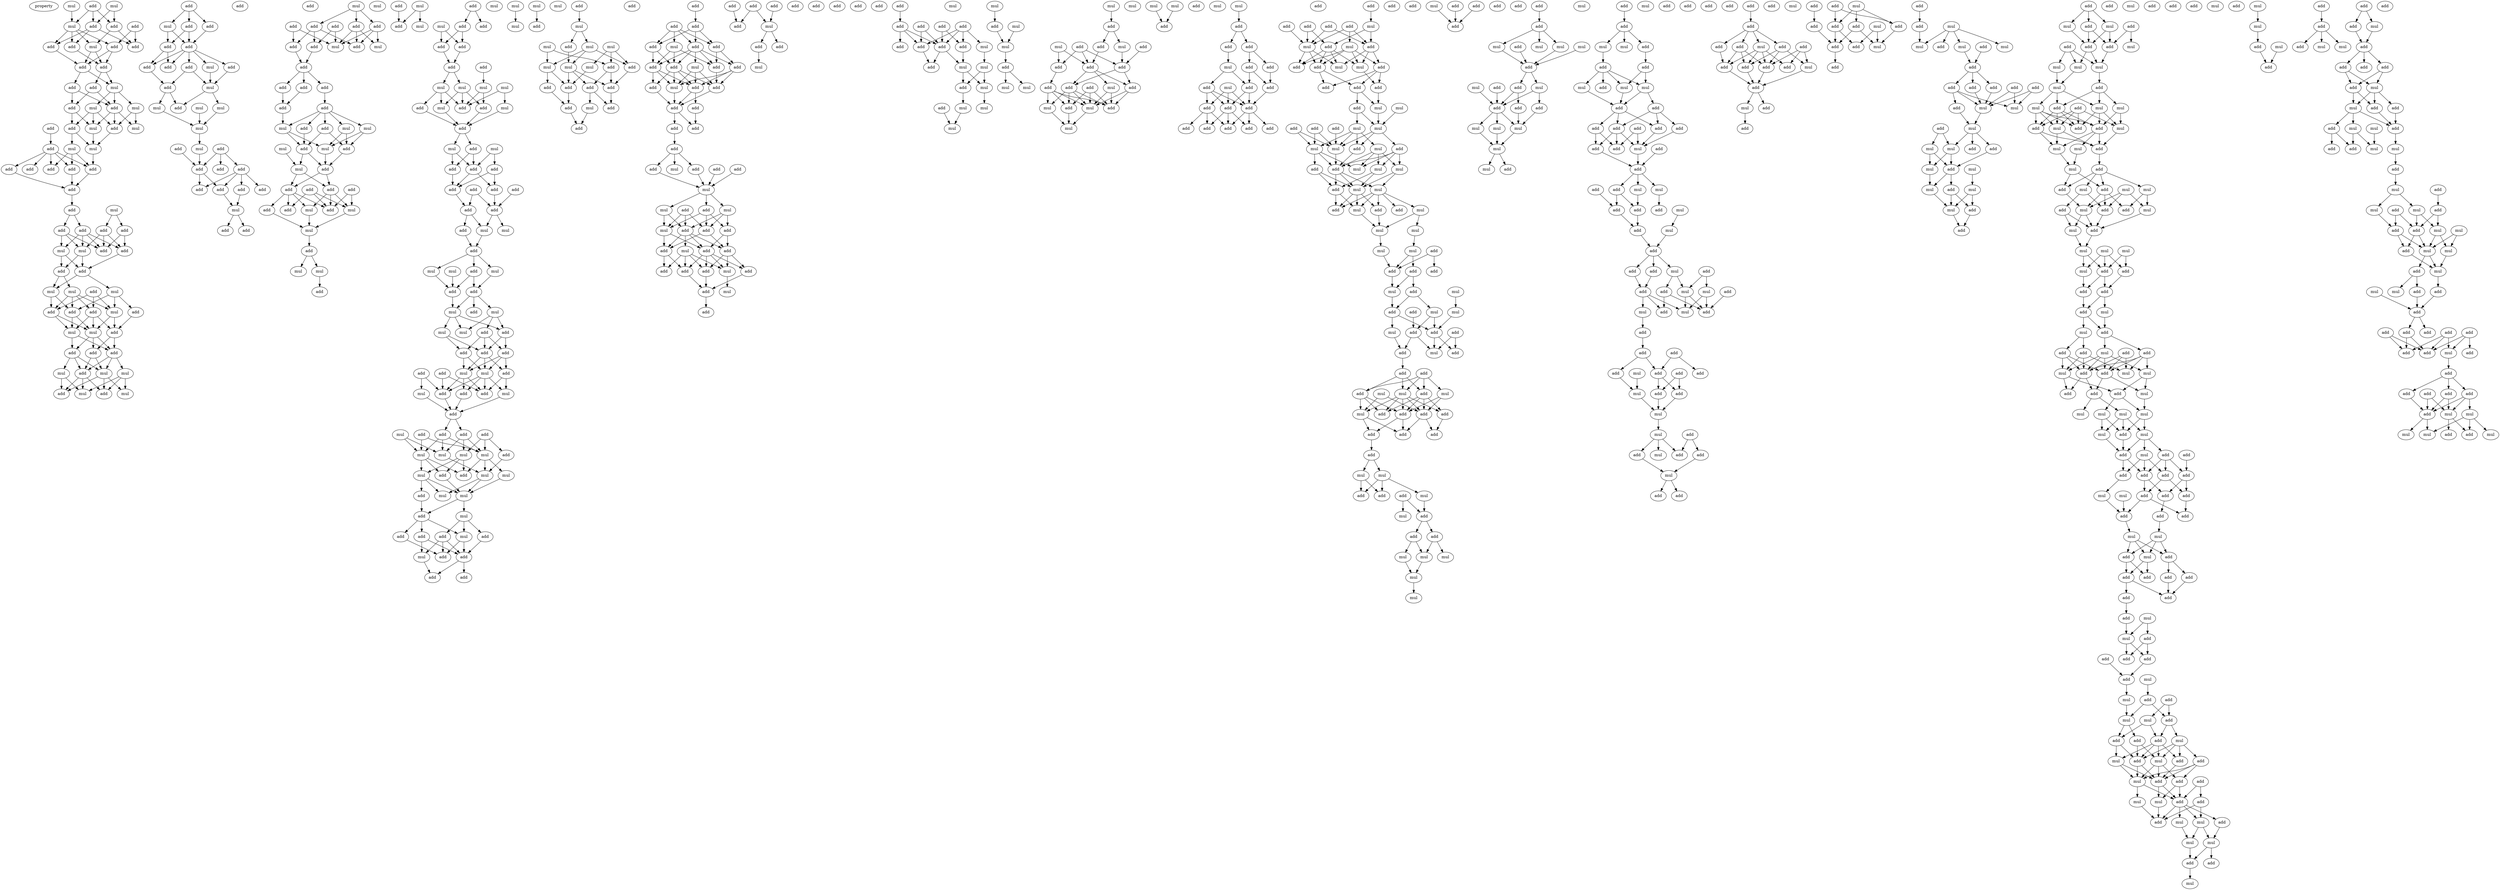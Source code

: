digraph {
    node [fontcolor=black]
    property [mul=2,lf=1.6]
    0 [ label = add ];
    1 [ label = mul ];
    2 [ label = mul ];
    3 [ label = add ];
    4 [ label = add ];
    5 [ label = add ];
    6 [ label = mul ];
    7 [ label = add ];
    8 [ label = add ];
    9 [ label = mul ];
    10 [ label = add ];
    11 [ label = add ];
    12 [ label = add ];
    13 [ label = add ];
    14 [ label = mul ];
    15 [ label = add ];
    16 [ label = add ];
    17 [ label = mul ];
    18 [ label = add ];
    19 [ label = add ];
    20 [ label = mul ];
    21 [ label = add ];
    22 [ label = add ];
    23 [ label = add ];
    24 [ label = mul ];
    25 [ label = mul ];
    26 [ label = mul ];
    27 [ label = add ];
    28 [ label = mul ];
    29 [ label = add ];
    30 [ label = add ];
    31 [ label = add ];
    32 [ label = add ];
    33 [ label = add ];
    34 [ label = add ];
    35 [ label = add ];
    36 [ label = mul ];
    37 [ label = add ];
    38 [ label = add ];
    39 [ label = add ];
    40 [ label = add ];
    41 [ label = mul ];
    42 [ label = add ];
    43 [ label = add ];
    44 [ label = mul ];
    45 [ label = add ];
    46 [ label = add ];
    47 [ label = mul ];
    48 [ label = mul ];
    49 [ label = mul ];
    50 [ label = add ];
    51 [ label = add ];
    52 [ label = add ];
    53 [ label = mul ];
    54 [ label = add ];
    55 [ label = add ];
    56 [ label = add ];
    57 [ label = mul ];
    58 [ label = mul ];
    59 [ label = add ];
    60 [ label = add ];
    61 [ label = add ];
    62 [ label = mul ];
    63 [ label = add ];
    64 [ label = mul ];
    65 [ label = mul ];
    66 [ label = add ];
    67 [ label = mul ];
    68 [ label = add ];
    69 [ label = mul ];
    70 [ label = add ];
    71 [ label = mul ];
    72 [ label = add ];
    73 [ label = add ];
    74 [ label = add ];
    75 [ label = add ];
    76 [ label = mul ];
    77 [ label = add ];
    78 [ label = add ];
    79 [ label = add ];
    80 [ label = add ];
    81 [ label = add ];
    82 [ label = mul ];
    83 [ label = mul ];
    84 [ label = add ];
    85 [ label = mul ];
    86 [ label = mul ];
    87 [ label = mul ];
    88 [ label = add ];
    89 [ label = mul ];
    90 [ label = add ];
    91 [ label = add ];
    92 [ label = add ];
    93 [ label = add ];
    94 [ label = add ];
    95 [ label = add ];
    96 [ label = add ];
    97 [ label = add ];
    98 [ label = add ];
    99 [ label = add ];
    100 [ label = mul ];
    101 [ label = add ];
    102 [ label = add ];
    103 [ label = mul ];
    104 [ label = add ];
    105 [ label = add ];
    106 [ label = add ];
    107 [ label = add ];
    108 [ label = add ];
    109 [ label = add ];
    110 [ label = add ];
    111 [ label = add ];
    112 [ label = mul ];
    113 [ label = mul ];
    114 [ label = add ];
    115 [ label = mul ];
    116 [ label = add ];
    117 [ label = add ];
    118 [ label = add ];
    119 [ label = add ];
    120 [ label = add ];
    121 [ label = mul ];
    122 [ label = add ];
    123 [ label = mul ];
    124 [ label = mul ];
    125 [ label = add ];
    126 [ label = mul ];
    127 [ label = mul ];
    128 [ label = add ];
    129 [ label = add ];
    130 [ label = mul ];
    131 [ label = add ];
    132 [ label = add ];
    133 [ label = add ];
    134 [ label = add ];
    135 [ label = add ];
    136 [ label = add ];
    137 [ label = mul ];
    138 [ label = add ];
    139 [ label = mul ];
    140 [ label = add ];
    141 [ label = mul ];
    142 [ label = add ];
    143 [ label = add ];
    144 [ label = mul ];
    145 [ label = add ];
    146 [ label = mul ];
    147 [ label = mul ];
    148 [ label = mul ];
    149 [ label = add ];
    150 [ label = add ];
    151 [ label = mul ];
    152 [ label = add ];
    153 [ label = mul ];
    154 [ label = add ];
    155 [ label = mul ];
    156 [ label = add ];
    157 [ label = add ];
    158 [ label = mul ];
    159 [ label = mul ];
    160 [ label = add ];
    161 [ label = add ];
    162 [ label = add ];
    163 [ label = mul ];
    164 [ label = mul ];
    165 [ label = mul ];
    166 [ label = mul ];
    167 [ label = add ];
    168 [ label = mul ];
    169 [ label = add ];
    170 [ label = mul ];
    171 [ label = add ];
    172 [ label = add ];
    173 [ label = mul ];
    174 [ label = add ];
    175 [ label = mul ];
    176 [ label = add ];
    177 [ label = add ];
    178 [ label = add ];
    179 [ label = add ];
    180 [ label = add ];
    181 [ label = add ];
    182 [ label = add ];
    183 [ label = add ];
    184 [ label = add ];
    185 [ label = mul ];
    186 [ label = mul ];
    187 [ label = add ];
    188 [ label = add ];
    189 [ label = mul ];
    190 [ label = mul ];
    191 [ label = add ];
    192 [ label = mul ];
    193 [ label = mul ];
    194 [ label = add ];
    195 [ label = add ];
    196 [ label = mul ];
    197 [ label = mul ];
    198 [ label = add ];
    199 [ label = mul ];
    200 [ label = mul ];
    201 [ label = add ];
    202 [ label = add ];
    203 [ label = add ];
    204 [ label = add ];
    205 [ label = add ];
    206 [ label = add ];
    207 [ label = mul ];
    208 [ label = add ];
    209 [ label = mul ];
    210 [ label = add ];
    211 [ label = add ];
    212 [ label = add ];
    213 [ label = add ];
    214 [ label = mul ];
    215 [ label = mul ];
    216 [ label = add ];
    217 [ label = mul ];
    218 [ label = add ];
    219 [ label = add ];
    220 [ label = add ];
    221 [ label = add ];
    222 [ label = mul ];
    223 [ label = mul ];
    224 [ label = add ];
    225 [ label = mul ];
    226 [ label = mul ];
    227 [ label = mul ];
    228 [ label = add ];
    229 [ label = mul ];
    230 [ label = add ];
    231 [ label = mul ];
    232 [ label = add ];
    233 [ label = mul ];
    234 [ label = mul ];
    235 [ label = mul ];
    236 [ label = add ];
    237 [ label = add ];
    238 [ label = mul ];
    239 [ label = add ];
    240 [ label = add ];
    241 [ label = add ];
    242 [ label = add ];
    243 [ label = add ];
    244 [ label = mul ];
    245 [ label = add ];
    246 [ label = add ];
    247 [ label = add ];
    248 [ label = mul ];
    249 [ label = mul ];
    250 [ label = mul ];
    251 [ label = add ];
    252 [ label = mul ];
    253 [ label = add ];
    254 [ label = mul ];
    255 [ label = mul ];
    256 [ label = mul ];
    257 [ label = add ];
    258 [ label = add ];
    259 [ label = add ];
    260 [ label = add ];
    261 [ label = add ];
    262 [ label = mul ];
    263 [ label = add ];
    264 [ label = add ];
    265 [ label = add ];
    266 [ label = add ];
    267 [ label = add ];
    268 [ label = add ];
    269 [ label = add ];
    270 [ label = add ];
    271 [ label = mul ];
    272 [ label = add ];
    273 [ label = add ];
    274 [ label = add ];
    275 [ label = add ];
    276 [ label = add ];
    277 [ label = mul ];
    278 [ label = add ];
    279 [ label = add ];
    280 [ label = add ];
    281 [ label = add ];
    282 [ label = mul ];
    283 [ label = add ];
    284 [ label = add ];
    285 [ label = add ];
    286 [ label = add ];
    287 [ label = add ];
    288 [ label = mul ];
    289 [ label = add ];
    290 [ label = add ];
    291 [ label = add ];
    292 [ label = add ];
    293 [ label = mul ];
    294 [ label = mul ];
    295 [ label = mul ];
    296 [ label = add ];
    297 [ label = add ];
    298 [ label = add ];
    299 [ label = add ];
    300 [ label = mul ];
    301 [ label = add ];
    302 [ label = add ];
    303 [ label = add ];
    304 [ label = add ];
    305 [ label = mul ];
    306 [ label = add ];
    307 [ label = add ];
    308 [ label = add ];
    309 [ label = mul ];
    310 [ label = add ];
    311 [ label = add ];
    312 [ label = mul ];
    313 [ label = add ];
    314 [ label = add ];
    315 [ label = add ];
    316 [ label = add ];
    317 [ label = add ];
    318 [ label = add ];
    319 [ label = mul ];
    320 [ label = add ];
    321 [ label = add ];
    322 [ label = add ];
    323 [ label = add ];
    324 [ label = add ];
    325 [ label = add ];
    326 [ label = mul ];
    327 [ label = add ];
    328 [ label = add ];
    329 [ label = add ];
    330 [ label = add ];
    331 [ label = add ];
    332 [ label = add ];
    333 [ label = add ];
    334 [ label = add ];
    335 [ label = add ];
    336 [ label = mul ];
    337 [ label = add ];
    338 [ label = mul ];
    339 [ label = mul ];
    340 [ label = add ];
    341 [ label = mul ];
    342 [ label = mul ];
    343 [ label = mul ];
    344 [ label = add ];
    345 [ label = mul ];
    346 [ label = mul ];
    347 [ label = mul ];
    348 [ label = add ];
    349 [ label = mul ];
    350 [ label = mul ];
    351 [ label = add ];
    352 [ label = mul ];
    353 [ label = mul ];
    354 [ label = mul ];
    355 [ label = add ];
    356 [ label = add ];
    357 [ label = add ];
    358 [ label = mul ];
    359 [ label = add ];
    360 [ label = mul ];
    361 [ label = add ];
    362 [ label = add ];
    363 [ label = add ];
    364 [ label = add ];
    365 [ label = add ];
    366 [ label = add ];
    367 [ label = mul ];
    368 [ label = add ];
    369 [ label = add ];
    370 [ label = add ];
    371 [ label = mul ];
    372 [ label = mul ];
    373 [ label = mul ];
    374 [ label = mul ];
    375 [ label = mul ];
    376 [ label = mul ];
    377 [ label = add ];
    378 [ label = add ];
    379 [ label = mul ];
    380 [ label = mul ];
    381 [ label = add ];
    382 [ label = add ];
    383 [ label = add ];
    384 [ label = add ];
    385 [ label = add ];
    386 [ label = mul ];
    387 [ label = add ];
    388 [ label = add ];
    389 [ label = mul ];
    390 [ label = add ];
    391 [ label = add ];
    392 [ label = add ];
    393 [ label = add ];
    394 [ label = add ];
    395 [ label = add ];
    396 [ label = add ];
    397 [ label = add ];
    398 [ label = add ];
    399 [ label = add ];
    400 [ label = add ];
    401 [ label = add ];
    402 [ label = add ];
    403 [ label = add ];
    404 [ label = add ];
    405 [ label = mul ];
    406 [ label = mul ];
    407 [ label = mul ];
    408 [ label = add ];
    409 [ label = add ];
    410 [ label = mul ];
    411 [ label = add ];
    412 [ label = add ];
    413 [ label = add ];
    414 [ label = mul ];
    415 [ label = add ];
    416 [ label = add ];
    417 [ label = add ];
    418 [ label = mul ];
    419 [ label = mul ];
    420 [ label = add ];
    421 [ label = add ];
    422 [ label = mul ];
    423 [ label = mul ];
    424 [ label = add ];
    425 [ label = add ];
    426 [ label = add ];
    427 [ label = mul ];
    428 [ label = mul ];
    429 [ label = add ];
    430 [ label = mul ];
    431 [ label = add ];
    432 [ label = mul ];
    433 [ label = mul ];
    434 [ label = add ];
    435 [ label = mul ];
    436 [ label = add ];
    437 [ label = mul ];
    438 [ label = mul ];
    439 [ label = add ];
    440 [ label = add ];
    441 [ label = mul ];
    442 [ label = add ];
    443 [ label = mul ];
    444 [ label = mul ];
    445 [ label = mul ];
    446 [ label = mul ];
    447 [ label = add ];
    448 [ label = mul ];
    449 [ label = add ];
    450 [ label = add ];
    451 [ label = add ];
    452 [ label = mul ];
    453 [ label = mul ];
    454 [ label = add ];
    455 [ label = add ];
    456 [ label = mul ];
    457 [ label = mul ];
    458 [ label = add ];
    459 [ label = mul ];
    460 [ label = add ];
    461 [ label = add ];
    462 [ label = add ];
    463 [ label = mul ];
    464 [ label = add ];
    465 [ label = add ];
    466 [ label = add ];
    467 [ label = add ];
    468 [ label = mul ];
    469 [ label = add ];
    470 [ label = add ];
    471 [ label = mul ];
    472 [ label = mul ];
    473 [ label = add ];
    474 [ label = add ];
    475 [ label = add ];
    476 [ label = mul ];
    477 [ label = add ];
    478 [ label = add ];
    479 [ label = add ];
    480 [ label = add ];
    481 [ label = add ];
    482 [ label = mul ];
    483 [ label = add ];
    484 [ label = mul ];
    485 [ label = add ];
    486 [ label = add ];
    487 [ label = mul ];
    488 [ label = add ];
    489 [ label = mul ];
    490 [ label = add ];
    491 [ label = add ];
    492 [ label = add ];
    493 [ label = add ];
    494 [ label = mul ];
    495 [ label = mul ];
    496 [ label = mul ];
    497 [ label = mul ];
    498 [ label = mul ];
    499 [ label = add ];
    500 [ label = mul ];
    501 [ label = add ];
    502 [ label = add ];
    503 [ label = add ];
    504 [ label = add ];
    505 [ label = add ];
    506 [ label = add ];
    507 [ label = mul ];
    508 [ label = add ];
    509 [ label = mul ];
    510 [ label = mul ];
    511 [ label = mul ];
    512 [ label = add ];
    513 [ label = add ];
    514 [ label = mul ];
    515 [ label = mul ];
    516 [ label = add ];
    517 [ label = add ];
    518 [ label = add ];
    519 [ label = add ];
    520 [ label = mul ];
    521 [ label = mul ];
    522 [ label = mul ];
    523 [ label = mul ];
    524 [ label = mul ];
    525 [ label = mul ];
    526 [ label = add ];
    527 [ label = add ];
    528 [ label = add ];
    529 [ label = add ];
    530 [ label = mul ];
    531 [ label = mul ];
    532 [ label = add ];
    533 [ label = mul ];
    534 [ label = add ];
    535 [ label = add ];
    536 [ label = add ];
    537 [ label = mul ];
    538 [ label = mul ];
    539 [ label = mul ];
    540 [ label = add ];
    541 [ label = add ];
    542 [ label = add ];
    543 [ label = add ];
    544 [ label = add ];
    545 [ label = add ];
    546 [ label = add ];
    547 [ label = add ];
    548 [ label = add ];
    549 [ label = mul ];
    550 [ label = add ];
    551 [ label = add ];
    552 [ label = add ];
    553 [ label = add ];
    554 [ label = mul ];
    555 [ label = mul ];
    556 [ label = mul ];
    557 [ label = add ];
    558 [ label = add ];
    559 [ label = add ];
    560 [ label = add ];
    561 [ label = mul ];
    562 [ label = add ];
    563 [ label = add ];
    564 [ label = mul ];
    565 [ label = add ];
    566 [ label = add ];
    567 [ label = mul ];
    568 [ label = add ];
    569 [ label = add ];
    570 [ label = mul ];
    571 [ label = add ];
    572 [ label = add ];
    573 [ label = add ];
    574 [ label = mul ];
    575 [ label = mul ];
    576 [ label = add ];
    577 [ label = add ];
    578 [ label = add ];
    579 [ label = add ];
    580 [ label = add ];
    581 [ label = add ];
    582 [ label = mul ];
    583 [ label = add ];
    584 [ label = add ];
    585 [ label = mul ];
    586 [ label = add ];
    587 [ label = mul ];
    588 [ label = add ];
    589 [ label = mul ];
    590 [ label = add ];
    591 [ label = add ];
    592 [ label = add ];
    593 [ label = mul ];
    594 [ label = add ];
    595 [ label = mul ];
    596 [ label = add ];
    597 [ label = add ];
    598 [ label = add ];
    599 [ label = add ];
    600 [ label = add ];
    601 [ label = add ];
    602 [ label = mul ];
    603 [ label = add ];
    604 [ label = add ];
    605 [ label = add ];
    606 [ label = add ];
    607 [ label = add ];
    608 [ label = add ];
    609 [ label = mul ];
    610 [ label = add ];
    611 [ label = add ];
    612 [ label = add ];
    613 [ label = add ];
    614 [ label = mul ];
    615 [ label = mul ];
    616 [ label = add ];
    617 [ label = add ];
    618 [ label = mul ];
    619 [ label = add ];
    620 [ label = add ];
    621 [ label = add ];
    622 [ label = add ];
    623 [ label = add ];
    624 [ label = add ];
    625 [ label = mul ];
    626 [ label = add ];
    627 [ label = mul ];
    628 [ label = add ];
    629 [ label = add ];
    630 [ label = add ];
    631 [ label = mul ];
    632 [ label = add ];
    633 [ label = mul ];
    634 [ label = add ];
    635 [ label = mul ];
    636 [ label = mul ];
    637 [ label = add ];
    638 [ label = add ];
    639 [ label = add ];
    640 [ label = add ];
    641 [ label = add ];
    642 [ label = add ];
    643 [ label = add ];
    644 [ label = add ];
    645 [ label = mul ];
    646 [ label = mul ];
    647 [ label = add ];
    648 [ label = mul ];
    649 [ label = mul ];
    650 [ label = mul ];
    651 [ label = add ];
    652 [ label = add ];
    653 [ label = mul ];
    654 [ label = add ];
    655 [ label = mul ];
    656 [ label = mul ];
    657 [ label = add ];
    658 [ label = mul ];
    659 [ label = add ];
    660 [ label = mul ];
    661 [ label = add ];
    662 [ label = add ];
    663 [ label = mul ];
    664 [ label = mul ];
    665 [ label = add ];
    666 [ label = add ];
    667 [ label = add ];
    668 [ label = mul ];
    669 [ label = add ];
    670 [ label = add ];
    671 [ label = mul ];
    672 [ label = mul ];
    673 [ label = mul ];
    674 [ label = mul ];
    675 [ label = add ];
    676 [ label = add ];
    677 [ label = mul ];
    678 [ label = mul ];
    679 [ label = mul ];
    680 [ label = add ];
    681 [ label = add ];
    682 [ label = mul ];
    683 [ label = add ];
    684 [ label = add ];
    685 [ label = mul ];
    686 [ label = mul ];
    687 [ label = mul ];
    688 [ label = add ];
    689 [ label = add ];
    690 [ label = mul ];
    691 [ label = mul ];
    692 [ label = add ];
    693 [ label = add ];
    694 [ label = mul ];
    695 [ label = mul ];
    696 [ label = mul ];
    697 [ label = mul ];
    698 [ label = add ];
    699 [ label = add ];
    700 [ label = add ];
    701 [ label = mul ];
    702 [ label = add ];
    703 [ label = mul ];
    704 [ label = mul ];
    705 [ label = mul ];
    706 [ label = add ];
    707 [ label = mul ];
    708 [ label = add ];
    709 [ label = add ];
    710 [ label = add ];
    711 [ label = add ];
    712 [ label = mul ];
    713 [ label = add ];
    714 [ label = mul ];
    715 [ label = add ];
    716 [ label = add ];
    717 [ label = mul ];
    718 [ label = add ];
    719 [ label = add ];
    720 [ label = add ];
    721 [ label = add ];
    722 [ label = mul ];
    723 [ label = mul ];
    724 [ label = add ];
    725 [ label = add ];
    726 [ label = mul ];
    727 [ label = mul ];
    728 [ label = add ];
    729 [ label = mul ];
    730 [ label = add ];
    731 [ label = add ];
    732 [ label = mul ];
    733 [ label = mul ];
    734 [ label = mul ];
    735 [ label = mul ];
    736 [ label = add ];
    737 [ label = mul ];
    738 [ label = mul ];
    739 [ label = mul ];
    740 [ label = add ];
    741 [ label = add ];
    742 [ label = add ];
    743 [ label = add ];
    744 [ label = add ];
    745 [ label = add ];
    746 [ label = add ];
    747 [ label = add ];
    748 [ label = add ];
    749 [ label = mul ];
    750 [ label = mul ];
    751 [ label = add ];
    752 [ label = add ];
    753 [ label = add ];
    754 [ label = add ];
    755 [ label = mul ];
    756 [ label = mul ];
    757 [ label = mul ];
    758 [ label = add ];
    759 [ label = add ];
    760 [ label = add ];
    761 [ label = add ];
    762 [ label = add ];
    763 [ label = add ];
    764 [ label = add ];
    765 [ label = add ];
    766 [ label = mul ];
    767 [ label = add ];
    768 [ label = mul ];
    769 [ label = add ];
    770 [ label = add ];
    771 [ label = add ];
    772 [ label = add ];
    773 [ label = add ];
    774 [ label = mul ];
    775 [ label = add ];
    776 [ label = mul ];
    777 [ label = add ];
    778 [ label = add ];
    779 [ label = mul ];
    780 [ label = mul ];
    781 [ label = add ];
    782 [ label = add ];
    783 [ label = mul ];
    784 [ label = add ];
    785 [ label = add ];
    786 [ label = mul ];
    787 [ label = add ];
    788 [ label = add ];
    789 [ label = mul ];
    790 [ label = add ];
    791 [ label = add ];
    792 [ label = add ];
    793 [ label = mul ];
    794 [ label = mul ];
    795 [ label = add ];
    796 [ label = add ];
    797 [ label = mul ];
    798 [ label = add ];
    799 [ label = mul ];
    800 [ label = add ];
    801 [ label = mul ];
    802 [ label = mul ];
    803 [ label = mul ];
    804 [ label = add ];
    805 [ label = add ];
    806 [ label = mul ];
    807 [ label = add ];
    808 [ label = add ];
    809 [ label = mul ];
    810 [ label = add ];
    811 [ label = mul ];
    812 [ label = mul ];
    813 [ label = add ];
    814 [ label = mul ];
    815 [ label = add ];
    816 [ label = add ];
    817 [ label = add ];
    818 [ label = add ];
    819 [ label = add ];
    820 [ label = add ];
    821 [ label = mul ];
    822 [ label = mul ];
    823 [ label = mul ];
    824 [ label = add ];
    825 [ label = add ];
    826 [ label = add ];
    827 [ label = add ];
    828 [ label = add ];
    829 [ label = mul ];
    830 [ label = add ];
    831 [ label = mul ];
    832 [ label = add ];
    833 [ label = add ];
    834 [ label = mul ];
    835 [ label = add ];
    836 [ label = mul ];
    837 [ label = mul ];
    838 [ label = add ];
    839 [ label = mul ];
    840 [ label = add ];
    841 [ label = add ];
    842 [ label = add ];
    843 [ label = mul ];
    844 [ label = add ];
    845 [ label = mul ];
    846 [ label = add ];
    847 [ label = mul ];
    848 [ label = mul ];
    849 [ label = add ];
    850 [ label = mul ];
    851 [ label = add ];
    852 [ label = mul ];
    853 [ label = add ];
    854 [ label = mul ];
    855 [ label = mul ];
    856 [ label = add ];
    857 [ label = add ];
    858 [ label = mul ];
    859 [ label = add ];
    860 [ label = mul ];
    861 [ label = add ];
    862 [ label = add ];
    863 [ label = add ];
    864 [ label = add ];
    865 [ label = add ];
    866 [ label = add ];
    867 [ label = add ];
    868 [ label = add ];
    869 [ label = mul ];
    870 [ label = add ];
    871 [ label = add ];
    872 [ label = add ];
    873 [ label = add ];
    874 [ label = add ];
    875 [ label = add ];
    876 [ label = add ];
    877 [ label = mul ];
    878 [ label = add ];
    879 [ label = mul ];
    880 [ label = add ];
    881 [ label = mul ];
    882 [ label = add ];
    883 [ label = mul ];
    884 [ label = mul ];
    0 -> 3 [ name = 0 ];
    0 -> 4 [ name = 1 ];
    0 -> 6 [ name = 2 ];
    1 -> 3 [ name = 3 ];
    1 -> 4 [ name = 4 ];
    2 -> 6 [ name = 5 ];
    3 -> 7 [ name = 6 ];
    3 -> 8 [ name = 7 ];
    3 -> 10 [ name = 8 ];
    4 -> 9 [ name = 9 ];
    4 -> 10 [ name = 10 ];
    5 -> 10 [ name = 11 ];
    5 -> 11 [ name = 12 ];
    6 -> 7 [ name = 13 ];
    6 -> 8 [ name = 14 ];
    6 -> 9 [ name = 15 ];
    6 -> 11 [ name = 16 ];
    7 -> 13 [ name = 17 ];
    8 -> 12 [ name = 18 ];
    9 -> 12 [ name = 19 ];
    9 -> 13 [ name = 20 ];
    11 -> 12 [ name = 21 ];
    11 -> 13 [ name = 22 ];
    12 -> 14 [ name = 23 ];
    12 -> 16 [ name = 24 ];
    13 -> 14 [ name = 25 ];
    13 -> 15 [ name = 26 ];
    14 -> 17 [ name = 27 ];
    14 -> 19 [ name = 28 ];
    14 -> 20 [ name = 29 ];
    15 -> 18 [ name = 30 ];
    15 -> 19 [ name = 31 ];
    16 -> 18 [ name = 32 ];
    16 -> 19 [ name = 33 ];
    17 -> 21 [ name = 34 ];
    17 -> 22 [ name = 35 ];
    17 -> 24 [ name = 36 ];
    18 -> 21 [ name = 37 ];
    18 -> 24 [ name = 38 ];
    19 -> 22 [ name = 39 ];
    19 -> 24 [ name = 40 ];
    19 -> 25 [ name = 41 ];
    20 -> 22 [ name = 42 ];
    20 -> 25 [ name = 43 ];
    21 -> 26 [ name = 44 ];
    21 -> 28 [ name = 45 ];
    22 -> 26 [ name = 46 ];
    23 -> 27 [ name = 47 ];
    24 -> 26 [ name = 48 ];
    26 -> 33 [ name = 49 ];
    27 -> 29 [ name = 50 ];
    27 -> 30 [ name = 51 ];
    27 -> 31 [ name = 52 ];
    27 -> 32 [ name = 53 ];
    27 -> 33 [ name = 54 ];
    28 -> 29 [ name = 55 ];
    28 -> 32 [ name = 56 ];
    28 -> 33 [ name = 57 ];
    30 -> 34 [ name = 58 ];
    32 -> 34 [ name = 59 ];
    33 -> 34 [ name = 60 ];
    34 -> 35 [ name = 61 ];
    35 -> 37 [ name = 62 ];
    35 -> 38 [ name = 63 ];
    36 -> 39 [ name = 64 ];
    36 -> 40 [ name = 65 ];
    37 -> 41 [ name = 66 ];
    37 -> 42 [ name = 67 ];
    37 -> 43 [ name = 68 ];
    37 -> 44 [ name = 69 ];
    38 -> 41 [ name = 70 ];
    38 -> 42 [ name = 71 ];
    38 -> 44 [ name = 72 ];
    39 -> 42 [ name = 73 ];
    39 -> 43 [ name = 74 ];
    39 -> 44 [ name = 75 ];
    40 -> 42 [ name = 76 ];
    40 -> 43 [ name = 77 ];
    41 -> 45 [ name = 78 ];
    41 -> 46 [ name = 79 ];
    43 -> 46 [ name = 80 ];
    44 -> 45 [ name = 81 ];
    44 -> 46 [ name = 82 ];
    45 -> 47 [ name = 83 ];
    45 -> 48 [ name = 84 ];
    46 -> 48 [ name = 85 ];
    46 -> 49 [ name = 86 ];
    47 -> 52 [ name = 87 ];
    47 -> 53 [ name = 88 ];
    47 -> 54 [ name = 89 ];
    47 -> 55 [ name = 90 ];
    48 -> 52 [ name = 91 ];
    48 -> 55 [ name = 92 ];
    49 -> 51 [ name = 93 ];
    49 -> 52 [ name = 94 ];
    49 -> 53 [ name = 95 ];
    50 -> 53 [ name = 96 ];
    50 -> 54 [ name = 97 ];
    50 -> 55 [ name = 98 ];
    51 -> 56 [ name = 99 ];
    52 -> 57 [ name = 100 ];
    52 -> 58 [ name = 101 ];
    53 -> 56 [ name = 102 ];
    53 -> 57 [ name = 103 ];
    54 -> 56 [ name = 104 ];
    54 -> 57 [ name = 105 ];
    54 -> 58 [ name = 106 ];
    55 -> 57 [ name = 107 ];
    55 -> 58 [ name = 108 ];
    56 -> 60 [ name = 109 ];
    56 -> 61 [ name = 110 ];
    57 -> 59 [ name = 111 ];
    57 -> 60 [ name = 112 ];
    57 -> 61 [ name = 113 ];
    58 -> 59 [ name = 114 ];
    58 -> 61 [ name = 115 ];
    59 -> 63 [ name = 116 ];
    59 -> 64 [ name = 117 ];
    59 -> 65 [ name = 118 ];
    60 -> 63 [ name = 119 ];
    60 -> 65 [ name = 120 ];
    61 -> 62 [ name = 121 ];
    61 -> 63 [ name = 122 ];
    61 -> 65 [ name = 123 ];
    62 -> 66 [ name = 124 ];
    62 -> 67 [ name = 125 ];
    62 -> 69 [ name = 126 ];
    63 -> 66 [ name = 127 ];
    63 -> 67 [ name = 128 ];
    63 -> 68 [ name = 129 ];
    64 -> 67 [ name = 130 ];
    64 -> 68 [ name = 131 ];
    65 -> 66 [ name = 132 ];
    65 -> 68 [ name = 133 ];
    65 -> 69 [ name = 134 ];
    70 -> 71 [ name = 135 ];
    70 -> 72 [ name = 136 ];
    70 -> 73 [ name = 137 ];
    71 -> 74 [ name = 138 ];
    71 -> 75 [ name = 139 ];
    72 -> 74 [ name = 140 ];
    72 -> 75 [ name = 141 ];
    73 -> 75 [ name = 142 ];
    74 -> 78 [ name = 143 ];
    74 -> 79 [ name = 144 ];
    75 -> 76 [ name = 145 ];
    75 -> 77 [ name = 146 ];
    75 -> 78 [ name = 147 ];
    75 -> 79 [ name = 148 ];
    75 -> 80 [ name = 149 ];
    76 -> 82 [ name = 150 ];
    77 -> 82 [ name = 151 ];
    79 -> 81 [ name = 152 ];
    80 -> 81 [ name = 153 ];
    80 -> 82 [ name = 154 ];
    81 -> 84 [ name = 155 ];
    81 -> 86 [ name = 156 ];
    82 -> 84 [ name = 157 ];
    82 -> 85 [ name = 158 ];
    83 -> 87 [ name = 159 ];
    85 -> 87 [ name = 160 ];
    86 -> 87 [ name = 161 ];
    87 -> 89 [ name = 162 ];
    89 -> 94 [ name = 163 ];
    90 -> 94 [ name = 164 ];
    91 -> 92 [ name = 165 ];
    91 -> 93 [ name = 166 ];
    91 -> 94 [ name = 167 ];
    93 -> 95 [ name = 168 ];
    93 -> 96 [ name = 169 ];
    93 -> 97 [ name = 170 ];
    93 -> 99 [ name = 171 ];
    94 -> 95 [ name = 172 ];
    94 -> 96 [ name = 173 ];
    96 -> 100 [ name = 174 ];
    99 -> 100 [ name = 175 ];
    100 -> 101 [ name = 176 ];
    100 -> 102 [ name = 177 ];
    103 -> 104 [ name = 178 ];
    103 -> 105 [ name = 179 ];
    103 -> 106 [ name = 180 ];
    104 -> 109 [ name = 181 ];
    104 -> 112 [ name = 182 ];
    104 -> 113 [ name = 183 ];
    105 -> 109 [ name = 184 ];
    105 -> 112 [ name = 185 ];
    105 -> 113 [ name = 186 ];
    106 -> 109 [ name = 187 ];
    106 -> 110 [ name = 188 ];
    106 -> 111 [ name = 189 ];
    107 -> 111 [ name = 190 ];
    107 -> 113 [ name = 191 ];
    108 -> 110 [ name = 192 ];
    108 -> 113 [ name = 193 ];
    110 -> 114 [ name = 194 ];
    111 -> 114 [ name = 195 ];
    114 -> 116 [ name = 196 ];
    114 -> 117 [ name = 197 ];
    114 -> 118 [ name = 198 ];
    116 -> 120 [ name = 199 ];
    117 -> 119 [ name = 200 ];
    118 -> 119 [ name = 201 ];
    119 -> 121 [ name = 202 ];
    120 -> 121 [ name = 203 ];
    120 -> 122 [ name = 204 ];
    120 -> 123 [ name = 205 ];
    120 -> 124 [ name = 206 ];
    120 -> 125 [ name = 207 ];
    121 -> 126 [ name = 208 ];
    121 -> 128 [ name = 209 ];
    122 -> 128 [ name = 210 ];
    123 -> 126 [ name = 211 ];
    123 -> 129 [ name = 212 ];
    124 -> 126 [ name = 213 ];
    124 -> 129 [ name = 214 ];
    125 -> 128 [ name = 215 ];
    125 -> 129 [ name = 216 ];
    126 -> 131 [ name = 217 ];
    127 -> 130 [ name = 218 ];
    128 -> 130 [ name = 219 ];
    128 -> 131 [ name = 220 ];
    129 -> 131 [ name = 221 ];
    130 -> 132 [ name = 222 ];
    130 -> 134 [ name = 223 ];
    131 -> 132 [ name = 224 ];
    131 -> 134 [ name = 225 ];
    132 -> 136 [ name = 226 ];
    132 -> 138 [ name = 227 ];
    132 -> 139 [ name = 228 ];
    132 -> 140 [ name = 229 ];
    133 -> 137 [ name = 230 ];
    133 -> 138 [ name = 231 ];
    134 -> 137 [ name = 232 ];
    134 -> 138 [ name = 233 ];
    134 -> 139 [ name = 234 ];
    135 -> 136 [ name = 235 ];
    135 -> 137 [ name = 236 ];
    135 -> 138 [ name = 237 ];
    137 -> 141 [ name = 238 ];
    139 -> 141 [ name = 239 ];
    140 -> 141 [ name = 240 ];
    141 -> 142 [ name = 241 ];
    142 -> 147 [ name = 242 ];
    142 -> 148 [ name = 243 ];
    143 -> 145 [ name = 244 ];
    144 -> 145 [ name = 245 ];
    144 -> 146 [ name = 246 ];
    148 -> 149 [ name = 247 ];
    150 -> 152 [ name = 248 ];
    150 -> 154 [ name = 249 ];
    151 -> 156 [ name = 250 ];
    151 -> 157 [ name = 251 ];
    154 -> 156 [ name = 252 ];
    154 -> 157 [ name = 253 ];
    155 -> 158 [ name = 254 ];
    156 -> 161 [ name = 255 ];
    157 -> 161 [ name = 256 ];
    159 -> 162 [ name = 257 ];
    160 -> 166 [ name = 258 ];
    161 -> 163 [ name = 259 ];
    161 -> 164 [ name = 260 ];
    163 -> 167 [ name = 261 ];
    163 -> 169 [ name = 262 ];
    163 -> 170 [ name = 263 ];
    164 -> 169 [ name = 264 ];
    164 -> 170 [ name = 265 ];
    164 -> 171 [ name = 266 ];
    165 -> 168 [ name = 267 ];
    165 -> 169 [ name = 268 ];
    166 -> 167 [ name = 269 ];
    166 -> 169 [ name = 270 ];
    167 -> 172 [ name = 271 ];
    168 -> 172 [ name = 272 ];
    170 -> 172 [ name = 273 ];
    171 -> 172 [ name = 274 ];
    172 -> 173 [ name = 275 ];
    172 -> 174 [ name = 276 ];
    173 -> 177 [ name = 277 ];
    173 -> 178 [ name = 278 ];
    174 -> 177 [ name = 279 ];
    174 -> 178 [ name = 280 ];
    175 -> 176 [ name = 281 ];
    175 -> 177 [ name = 282 ];
    176 -> 180 [ name = 283 ];
    176 -> 181 [ name = 284 ];
    177 -> 180 [ name = 285 ];
    177 -> 181 [ name = 286 ];
    178 -> 180 [ name = 287 ];
    179 -> 183 [ name = 288 ];
    179 -> 184 [ name = 289 ];
    180 -> 183 [ name = 290 ];
    181 -> 184 [ name = 291 ];
    182 -> 184 [ name = 292 ];
    183 -> 185 [ name = 293 ];
    183 -> 187 [ name = 294 ];
    184 -> 185 [ name = 295 ];
    184 -> 186 [ name = 296 ];
    185 -> 188 [ name = 297 ];
    187 -> 188 [ name = 298 ];
    188 -> 189 [ name = 299 ];
    188 -> 190 [ name = 300 ];
    188 -> 191 [ name = 301 ];
    189 -> 194 [ name = 302 ];
    190 -> 195 [ name = 303 ];
    191 -> 194 [ name = 304 ];
    191 -> 195 [ name = 305 ];
    193 -> 194 [ name = 306 ];
    194 -> 196 [ name = 307 ];
    195 -> 196 [ name = 308 ];
    195 -> 197 [ name = 309 ];
    195 -> 198 [ name = 310 ];
    196 -> 199 [ name = 311 ];
    196 -> 200 [ name = 312 ];
    196 -> 201 [ name = 313 ];
    197 -> 200 [ name = 314 ];
    197 -> 201 [ name = 315 ];
    197 -> 202 [ name = 316 ];
    199 -> 203 [ name = 317 ];
    199 -> 205 [ name = 318 ];
    201 -> 203 [ name = 319 ];
    201 -> 204 [ name = 320 ];
    202 -> 203 [ name = 321 ];
    202 -> 204 [ name = 322 ];
    202 -> 205 [ name = 323 ];
    203 -> 206 [ name = 324 ];
    203 -> 207 [ name = 325 ];
    203 -> 209 [ name = 326 ];
    204 -> 206 [ name = 327 ];
    204 -> 207 [ name = 328 ];
    204 -> 209 [ name = 329 ];
    205 -> 207 [ name = 330 ];
    205 -> 209 [ name = 331 ];
    206 -> 211 [ name = 332 ];
    206 -> 215 [ name = 333 ];
    207 -> 211 [ name = 334 ];
    207 -> 212 [ name = 335 ];
    207 -> 213 [ name = 336 ];
    207 -> 215 [ name = 337 ];
    208 -> 211 [ name = 338 ];
    208 -> 213 [ name = 339 ];
    209 -> 211 [ name = 340 ];
    209 -> 212 [ name = 341 ];
    209 -> 213 [ name = 342 ];
    210 -> 213 [ name = 343 ];
    210 -> 214 [ name = 344 ];
    212 -> 216 [ name = 345 ];
    213 -> 216 [ name = 346 ];
    214 -> 216 [ name = 347 ];
    215 -> 216 [ name = 348 ];
    216 -> 218 [ name = 349 ];
    216 -> 220 [ name = 350 ];
    217 -> 223 [ name = 351 ];
    217 -> 225 [ name = 352 ];
    218 -> 222 [ name = 353 ];
    218 -> 225 [ name = 354 ];
    218 -> 226 [ name = 355 ];
    219 -> 222 [ name = 356 ];
    219 -> 224 [ name = 357 ];
    219 -> 226 [ name = 358 ];
    220 -> 223 [ name = 359 ];
    220 -> 225 [ name = 360 ];
    220 -> 226 [ name = 361 ];
    221 -> 223 [ name = 362 ];
    221 -> 226 [ name = 363 ];
    222 -> 228 [ name = 364 ];
    222 -> 229 [ name = 365 ];
    222 -> 230 [ name = 366 ];
    223 -> 228 [ name = 367 ];
    223 -> 229 [ name = 368 ];
    223 -> 230 [ name = 369 ];
    224 -> 231 [ name = 370 ];
    225 -> 231 [ name = 371 ];
    226 -> 227 [ name = 372 ];
    226 -> 228 [ name = 373 ];
    226 -> 231 [ name = 374 ];
    227 -> 234 [ name = 375 ];
    229 -> 232 [ name = 376 ];
    229 -> 233 [ name = 377 ];
    229 -> 234 [ name = 378 ];
    230 -> 234 [ name = 379 ];
    231 -> 233 [ name = 380 ];
    231 -> 234 [ name = 381 ];
    232 -> 236 [ name = 382 ];
    234 -> 235 [ name = 383 ];
    234 -> 236 [ name = 384 ];
    235 -> 238 [ name = 385 ];
    235 -> 239 [ name = 386 ];
    235 -> 241 [ name = 387 ];
    236 -> 237 [ name = 388 ];
    236 -> 238 [ name = 389 ];
    236 -> 240 [ name = 390 ];
    237 -> 242 [ name = 391 ];
    238 -> 242 [ name = 392 ];
    238 -> 243 [ name = 393 ];
    239 -> 243 [ name = 394 ];
    240 -> 243 [ name = 395 ];
    240 -> 244 [ name = 396 ];
    241 -> 242 [ name = 397 ];
    241 -> 243 [ name = 398 ];
    241 -> 244 [ name = 399 ];
    243 -> 245 [ name = 400 ];
    243 -> 246 [ name = 401 ];
    244 -> 246 [ name = 402 ];
    247 -> 248 [ name = 403 ];
    248 -> 249 [ name = 404 ];
    248 -> 251 [ name = 405 ];
    249 -> 254 [ name = 406 ];
    249 -> 256 [ name = 407 ];
    249 -> 257 [ name = 408 ];
    250 -> 253 [ name = 409 ];
    250 -> 256 [ name = 410 ];
    251 -> 254 [ name = 411 ];
    252 -> 253 [ name = 412 ];
    252 -> 255 [ name = 413 ];
    252 -> 257 [ name = 414 ];
    253 -> 260 [ name = 415 ];
    253 -> 261 [ name = 416 ];
    254 -> 259 [ name = 417 ];
    254 -> 260 [ name = 418 ];
    254 -> 261 [ name = 419 ];
    255 -> 259 [ name = 420 ];
    256 -> 258 [ name = 421 ];
    256 -> 259 [ name = 422 ];
    257 -> 261 [ name = 423 ];
    258 -> 263 [ name = 424 ];
    259 -> 263 [ name = 425 ];
    260 -> 262 [ name = 426 ];
    260 -> 264 [ name = 427 ];
    261 -> 264 [ name = 428 ];
    262 -> 265 [ name = 429 ];
    263 -> 265 [ name = 430 ];
    267 -> 269 [ name = 431 ];
    268 -> 270 [ name = 432 ];
    268 -> 271 [ name = 433 ];
    268 -> 272 [ name = 434 ];
    268 -> 273 [ name = 435 ];
    269 -> 270 [ name = 436 ];
    269 -> 272 [ name = 437 ];
    269 -> 273 [ name = 438 ];
    270 -> 274 [ name = 439 ];
    270 -> 275 [ name = 440 ];
    271 -> 274 [ name = 441 ];
    271 -> 275 [ name = 442 ];
    271 -> 276 [ name = 443 ];
    272 -> 276 [ name = 444 ];
    272 -> 278 [ name = 445 ];
    273 -> 274 [ name = 446 ];
    273 -> 275 [ name = 447 ];
    273 -> 276 [ name = 448 ];
    273 -> 277 [ name = 449 ];
    273 -> 278 [ name = 450 ];
    274 -> 279 [ name = 451 ];
    274 -> 281 [ name = 452 ];
    274 -> 282 [ name = 453 ];
    275 -> 279 [ name = 454 ];
    275 -> 280 [ name = 455 ];
    275 -> 281 [ name = 456 ];
    275 -> 282 [ name = 457 ];
    276 -> 280 [ name = 458 ];
    277 -> 279 [ name = 459 ];
    277 -> 280 [ name = 460 ];
    277 -> 282 [ name = 461 ];
    278 -> 279 [ name = 462 ];
    278 -> 280 [ name = 463 ];
    278 -> 282 [ name = 464 ];
    279 -> 283 [ name = 465 ];
    279 -> 284 [ name = 466 ];
    280 -> 283 [ name = 467 ];
    281 -> 283 [ name = 468 ];
    282 -> 283 [ name = 469 ];
    283 -> 285 [ name = 470 ];
    283 -> 286 [ name = 471 ];
    284 -> 285 [ name = 472 ];
    286 -> 287 [ name = 473 ];
    287 -> 288 [ name = 474 ];
    287 -> 290 [ name = 475 ];
    287 -> 292 [ name = 476 ];
    289 -> 293 [ name = 477 ];
    290 -> 293 [ name = 478 ];
    291 -> 293 [ name = 479 ];
    292 -> 293 [ name = 480 ];
    293 -> 294 [ name = 481 ];
    293 -> 295 [ name = 482 ];
    293 -> 296 [ name = 483 ];
    294 -> 299 [ name = 484 ];
    294 -> 300 [ name = 485 ];
    295 -> 298 [ name = 486 ];
    295 -> 299 [ name = 487 ];
    295 -> 301 [ name = 488 ];
    296 -> 298 [ name = 489 ];
    296 -> 300 [ name = 490 ];
    296 -> 301 [ name = 491 ];
    297 -> 299 [ name = 492 ];
    297 -> 300 [ name = 493 ];
    297 -> 301 [ name = 494 ];
    298 -> 302 [ name = 495 ];
    298 -> 303 [ name = 496 ];
    299 -> 302 [ name = 497 ];
    299 -> 303 [ name = 498 ];
    299 -> 304 [ name = 499 ];
    299 -> 305 [ name = 500 ];
    300 -> 302 [ name = 501 ];
    300 -> 304 [ name = 502 ];
    301 -> 303 [ name = 503 ];
    301 -> 304 [ name = 504 ];
    302 -> 306 [ name = 505 ];
    302 -> 307 [ name = 506 ];
    302 -> 308 [ name = 507 ];
    302 -> 309 [ name = 508 ];
    303 -> 306 [ name = 509 ];
    303 -> 307 [ name = 510 ];
    303 -> 309 [ name = 511 ];
    304 -> 308 [ name = 512 ];
    304 -> 310 [ name = 513 ];
    305 -> 306 [ name = 514 ];
    305 -> 308 [ name = 515 ];
    305 -> 309 [ name = 516 ];
    305 -> 310 [ name = 517 ];
    306 -> 311 [ name = 518 ];
    307 -> 311 [ name = 519 ];
    308 -> 311 [ name = 520 ];
    309 -> 312 [ name = 521 ];
    311 -> 313 [ name = 522 ];
    314 -> 320 [ name = 523 ];
    316 -> 319 [ name = 524 ];
    317 -> 319 [ name = 525 ];
    317 -> 320 [ name = 526 ];
    319 -> 323 [ name = 527 ];
    319 -> 324 [ name = 528 ];
    323 -> 326 [ name = 529 ];
    327 -> 331 [ name = 530 ];
    328 -> 333 [ name = 531 ];
    328 -> 334 [ name = 532 ];
    328 -> 335 [ name = 533 ];
    328 -> 336 [ name = 534 ];
    329 -> 333 [ name = 535 ];
    329 -> 335 [ name = 536 ];
    330 -> 333 [ name = 537 ];
    330 -> 334 [ name = 538 ];
    331 -> 332 [ name = 539 ];
    331 -> 333 [ name = 540 ];
    331 -> 334 [ name = 541 ];
    333 -> 337 [ name = 542 ];
    333 -> 339 [ name = 543 ];
    334 -> 337 [ name = 544 ];
    335 -> 339 [ name = 545 ];
    336 -> 338 [ name = 546 ];
    338 -> 340 [ name = 547 ];
    338 -> 341 [ name = 548 ];
    339 -> 340 [ name = 549 ];
    339 -> 341 [ name = 550 ];
    340 -> 342 [ name = 551 ];
    341 -> 343 [ name = 552 ];
    342 -> 345 [ name = 553 ];
    344 -> 345 [ name = 554 ];
    347 -> 348 [ name = 555 ];
    348 -> 350 [ name = 556 ];
    349 -> 350 [ name = 557 ];
    350 -> 351 [ name = 558 ];
    351 -> 353 [ name = 559 ];
    351 -> 354 [ name = 560 ];
    352 -> 355 [ name = 561 ];
    355 -> 357 [ name = 562 ];
    355 -> 360 [ name = 563 ];
    356 -> 361 [ name = 564 ];
    357 -> 362 [ name = 565 ];
    358 -> 362 [ name = 566 ];
    358 -> 363 [ name = 567 ];
    359 -> 361 [ name = 568 ];
    359 -> 362 [ name = 569 ];
    359 -> 363 [ name = 570 ];
    360 -> 361 [ name = 571 ];
    361 -> 364 [ name = 572 ];
    361 -> 366 [ name = 573 ];
    362 -> 364 [ name = 574 ];
    362 -> 366 [ name = 575 ];
    362 -> 367 [ name = 576 ];
    363 -> 368 [ name = 577 ];
    364 -> 369 [ name = 578 ];
    364 -> 370 [ name = 579 ];
    364 -> 371 [ name = 580 ];
    364 -> 372 [ name = 581 ];
    365 -> 369 [ name = 582 ];
    365 -> 370 [ name = 583 ];
    365 -> 371 [ name = 584 ];
    366 -> 369 [ name = 585 ];
    366 -> 371 [ name = 586 ];
    367 -> 369 [ name = 587 ];
    367 -> 371 [ name = 588 ];
    368 -> 369 [ name = 589 ];
    368 -> 370 [ name = 590 ];
    368 -> 371 [ name = 591 ];
    368 -> 372 [ name = 592 ];
    370 -> 374 [ name = 593 ];
    371 -> 374 [ name = 594 ];
    372 -> 374 [ name = 595 ];
    375 -> 378 [ name = 596 ];
    376 -> 378 [ name = 597 ];
    380 -> 381 [ name = 598 ];
    381 -> 382 [ name = 599 ];
    381 -> 383 [ name = 600 ];
    382 -> 384 [ name = 601 ];
    382 -> 387 [ name = 602 ];
    383 -> 386 [ name = 603 ];
    384 -> 390 [ name = 604 ];
    386 -> 388 [ name = 605 ];
    386 -> 391 [ name = 606 ];
    387 -> 388 [ name = 607 ];
    387 -> 390 [ name = 608 ];
    388 -> 392 [ name = 609 ];
    388 -> 394 [ name = 610 ];
    389 -> 392 [ name = 611 ];
    389 -> 393 [ name = 612 ];
    389 -> 394 [ name = 613 ];
    390 -> 394 [ name = 614 ];
    391 -> 392 [ name = 615 ];
    391 -> 393 [ name = 616 ];
    391 -> 394 [ name = 617 ];
    392 -> 395 [ name = 618 ];
    392 -> 398 [ name = 619 ];
    392 -> 399 [ name = 620 ];
    393 -> 395 [ name = 621 ];
    393 -> 397 [ name = 622 ];
    393 -> 399 [ name = 623 ];
    394 -> 396 [ name = 624 ];
    394 -> 398 [ name = 625 ];
    394 -> 399 [ name = 626 ];
    400 -> 405 [ name = 627 ];
    401 -> 406 [ name = 628 ];
    401 -> 407 [ name = 629 ];
    401 -> 409 [ name = 630 ];
    402 -> 407 [ name = 631 ];
    402 -> 408 [ name = 632 ];
    403 -> 407 [ name = 633 ];
    403 -> 409 [ name = 634 ];
    404 -> 407 [ name = 635 ];
    405 -> 408 [ name = 636 ];
    405 -> 409 [ name = 637 ];
    406 -> 411 [ name = 638 ];
    406 -> 412 [ name = 639 ];
    406 -> 413 [ name = 640 ];
    406 -> 414 [ name = 641 ];
    407 -> 410 [ name = 642 ];
    407 -> 412 [ name = 643 ];
    407 -> 413 [ name = 644 ];
    408 -> 410 [ name = 645 ];
    408 -> 412 [ name = 646 ];
    408 -> 413 [ name = 647 ];
    408 -> 414 [ name = 648 ];
    409 -> 410 [ name = 649 ];
    409 -> 411 [ name = 650 ];
    409 -> 414 [ name = 651 ];
    411 -> 415 [ name = 652 ];
    411 -> 416 [ name = 653 ];
    411 -> 417 [ name = 654 ];
    412 -> 416 [ name = 655 ];
    412 -> 417 [ name = 656 ];
    414 -> 415 [ name = 657 ];
    415 -> 418 [ name = 658 ];
    417 -> 418 [ name = 659 ];
    417 -> 420 [ name = 660 ];
    418 -> 423 [ name = 661 ];
    419 -> 423 [ name = 662 ];
    420 -> 422 [ name = 663 ];
    420 -> 423 [ name = 664 ];
    421 -> 428 [ name = 665 ];
    422 -> 426 [ name = 666 ];
    422 -> 427 [ name = 667 ];
    422 -> 428 [ name = 668 ];
    422 -> 430 [ name = 669 ];
    423 -> 426 [ name = 670 ];
    423 -> 428 [ name = 671 ];
    423 -> 429 [ name = 672 ];
    424 -> 428 [ name = 673 ];
    424 -> 430 [ name = 674 ];
    425 -> 428 [ name = 675 ];
    425 -> 430 [ name = 676 ];
    426 -> 431 [ name = 677 ];
    427 -> 431 [ name = 678 ];
    427 -> 432 [ name = 679 ];
    427 -> 433 [ name = 680 ];
    427 -> 435 [ name = 681 ];
    428 -> 431 [ name = 682 ];
    429 -> 431 [ name = 683 ];
    429 -> 432 [ name = 684 ];
    429 -> 433 [ name = 685 ];
    429 -> 435 [ name = 686 ];
    430 -> 431 [ name = 687 ];
    430 -> 432 [ name = 688 ];
    430 -> 434 [ name = 689 ];
    431 -> 436 [ name = 690 ];
    431 -> 437 [ name = 691 ];
    431 -> 438 [ name = 692 ];
    433 -> 437 [ name = 693 ];
    433 -> 438 [ name = 694 ];
    434 -> 436 [ name = 695 ];
    434 -> 438 [ name = 696 ];
    435 -> 436 [ name = 697 ];
    435 -> 438 [ name = 698 ];
    436 -> 439 [ name = 699 ];
    436 -> 443 [ name = 700 ];
    437 -> 439 [ name = 701 ];
    437 -> 440 [ name = 702 ];
    437 -> 441 [ name = 703 ];
    437 -> 442 [ name = 704 ];
    437 -> 443 [ name = 705 ];
    438 -> 439 [ name = 706 ];
    438 -> 442 [ name = 707 ];
    438 -> 443 [ name = 708 ];
    441 -> 444 [ name = 709 ];
    441 -> 445 [ name = 710 ];
    442 -> 445 [ name = 711 ];
    443 -> 445 [ name = 712 ];
    444 -> 448 [ name = 713 ];
    445 -> 446 [ name = 714 ];
    446 -> 450 [ name = 715 ];
    447 -> 450 [ name = 716 ];
    447 -> 451 [ name = 717 ];
    448 -> 449 [ name = 718 ];
    448 -> 450 [ name = 719 ];
    449 -> 452 [ name = 720 ];
    449 -> 454 [ name = 721 ];
    450 -> 452 [ name = 722 ];
    452 -> 455 [ name = 723 ];
    453 -> 457 [ name = 724 ];
    454 -> 455 [ name = 725 ];
    454 -> 456 [ name = 726 ];
    455 -> 459 [ name = 727 ];
    455 -> 460 [ name = 728 ];
    456 -> 460 [ name = 729 ];
    456 -> 462 [ name = 730 ];
    457 -> 460 [ name = 731 ];
    458 -> 462 [ name = 732 ];
    459 -> 465 [ name = 733 ];
    460 -> 463 [ name = 734 ];
    460 -> 464 [ name = 735 ];
    461 -> 463 [ name = 736 ];
    461 -> 464 [ name = 737 ];
    462 -> 463 [ name = 738 ];
    462 -> 465 [ name = 739 ];
    465 -> 467 [ name = 740 ];
    466 -> 468 [ name = 741 ];
    466 -> 469 [ name = 742 ];
    466 -> 470 [ name = 743 ];
    466 -> 471 [ name = 744 ];
    467 -> 468 [ name = 745 ];
    467 -> 469 [ name = 746 ];
    467 -> 470 [ name = 747 ];
    468 -> 473 [ name = 748 ];
    468 -> 474 [ name = 749 ];
    468 -> 475 [ name = 750 ];
    468 -> 476 [ name = 751 ];
    468 -> 477 [ name = 752 ];
    469 -> 473 [ name = 753 ];
    469 -> 474 [ name = 754 ];
    469 -> 475 [ name = 755 ];
    469 -> 477 [ name = 756 ];
    470 -> 473 [ name = 757 ];
    470 -> 475 [ name = 758 ];
    470 -> 476 [ name = 759 ];
    471 -> 474 [ name = 760 ];
    471 -> 475 [ name = 761 ];
    472 -> 474 [ name = 762 ];
    472 -> 476 [ name = 763 ];
    474 -> 478 [ name = 764 ];
    474 -> 479 [ name = 765 ];
    475 -> 479 [ name = 766 ];
    475 -> 480 [ name = 767 ];
    476 -> 479 [ name = 768 ];
    476 -> 480 [ name = 769 ];
    477 -> 478 [ name = 770 ];
    480 -> 481 [ name = 771 ];
    481 -> 482 [ name = 772 ];
    481 -> 484 [ name = 773 ];
    482 -> 485 [ name = 774 ];
    482 -> 488 [ name = 775 ];
    484 -> 485 [ name = 776 ];
    484 -> 487 [ name = 777 ];
    484 -> 488 [ name = 778 ];
    486 -> 489 [ name = 779 ];
    486 -> 490 [ name = 780 ];
    487 -> 490 [ name = 781 ];
    490 -> 491 [ name = 782 ];
    490 -> 492 [ name = 783 ];
    491 -> 495 [ name = 784 ];
    491 -> 496 [ name = 785 ];
    492 -> 494 [ name = 786 ];
    492 -> 495 [ name = 787 ];
    495 -> 497 [ name = 788 ];
    496 -> 497 [ name = 789 ];
    497 -> 500 [ name = 790 ];
    498 -> 503 [ name = 791 ];
    501 -> 503 [ name = 792 ];
    502 -> 503 [ name = 793 ];
    505 -> 506 [ name = 794 ];
    506 -> 507 [ name = 795 ];
    506 -> 509 [ name = 796 ];
    506 -> 511 [ name = 797 ];
    507 -> 512 [ name = 798 ];
    508 -> 512 [ name = 799 ];
    509 -> 512 [ name = 800 ];
    510 -> 512 [ name = 801 ];
    512 -> 513 [ name = 802 ];
    512 -> 515 [ name = 803 ];
    513 -> 518 [ name = 804 ];
    513 -> 519 [ name = 805 ];
    514 -> 519 [ name = 806 ];
    515 -> 517 [ name = 807 ];
    515 -> 519 [ name = 808 ];
    516 -> 519 [ name = 809 ];
    517 -> 522 [ name = 810 ];
    518 -> 522 [ name = 811 ];
    519 -> 520 [ name = 812 ];
    519 -> 521 [ name = 813 ];
    519 -> 522 [ name = 814 ];
    520 -> 523 [ name = 815 ];
    521 -> 523 [ name = 816 ];
    522 -> 523 [ name = 817 ];
    523 -> 524 [ name = 818 ];
    523 -> 526 [ name = 819 ];
    527 -> 528 [ name = 820 ];
    528 -> 529 [ name = 821 ];
    528 -> 531 [ name = 822 ];
    528 -> 533 [ name = 823 ];
    529 -> 535 [ name = 824 ];
    533 -> 534 [ name = 825 ];
    534 -> 536 [ name = 826 ];
    534 -> 537 [ name = 827 ];
    534 -> 538 [ name = 828 ];
    534 -> 539 [ name = 829 ];
    535 -> 537 [ name = 830 ];
    535 -> 538 [ name = 831 ];
    537 -> 540 [ name = 832 ];
    537 -> 541 [ name = 833 ];
    538 -> 540 [ name = 834 ];
    539 -> 540 [ name = 835 ];
    540 -> 542 [ name = 836 ];
    540 -> 544 [ name = 837 ];
    540 -> 546 [ name = 838 ];
    541 -> 543 [ name = 839 ];
    541 -> 544 [ name = 840 ];
    541 -> 546 [ name = 841 ];
    542 -> 547 [ name = 842 ];
    542 -> 550 [ name = 843 ];
    543 -> 549 [ name = 844 ];
    544 -> 549 [ name = 845 ];
    545 -> 547 [ name = 846 ];
    545 -> 549 [ name = 847 ];
    546 -> 547 [ name = 848 ];
    546 -> 549 [ name = 849 ];
    546 -> 550 [ name = 850 ];
    548 -> 551 [ name = 851 ];
    549 -> 551 [ name = 852 ];
    550 -> 551 [ name = 853 ];
    551 -> 552 [ name = 854 ];
    551 -> 554 [ name = 855 ];
    551 -> 555 [ name = 856 ];
    552 -> 558 [ name = 857 ];
    552 -> 559 [ name = 858 ];
    553 -> 559 [ name = 859 ];
    554 -> 557 [ name = 860 ];
    555 -> 558 [ name = 861 ];
    556 -> 561 [ name = 862 ];
    558 -> 560 [ name = 863 ];
    559 -> 560 [ name = 864 ];
    560 -> 562 [ name = 865 ];
    561 -> 562 [ name = 866 ];
    562 -> 563 [ name = 867 ];
    562 -> 564 [ name = 868 ];
    562 -> 566 [ name = 869 ];
    563 -> 568 [ name = 870 ];
    564 -> 570 [ name = 871 ];
    564 -> 571 [ name = 872 ];
    565 -> 567 [ name = 873 ];
    565 -> 570 [ name = 874 ];
    566 -> 568 [ name = 875 ];
    567 -> 572 [ name = 876 ];
    567 -> 574 [ name = 877 ];
    568 -> 573 [ name = 878 ];
    568 -> 574 [ name = 879 ];
    568 -> 575 [ name = 880 ];
    569 -> 572 [ name = 881 ];
    570 -> 572 [ name = 882 ];
    570 -> 574 [ name = 883 ];
    571 -> 572 [ name = 884 ];
    571 -> 573 [ name = 885 ];
    575 -> 576 [ name = 886 ];
    576 -> 577 [ name = 887 ];
    577 -> 580 [ name = 888 ];
    577 -> 581 [ name = 889 ];
    578 -> 580 [ name = 890 ];
    578 -> 583 [ name = 891 ];
    579 -> 584 [ name = 892 ];
    579 -> 586 [ name = 893 ];
    580 -> 584 [ name = 894 ];
    580 -> 586 [ name = 895 ];
    581 -> 585 [ name = 896 ];
    582 -> 585 [ name = 897 ];
    584 -> 587 [ name = 898 ];
    585 -> 587 [ name = 899 ];
    586 -> 587 [ name = 900 ];
    587 -> 589 [ name = 901 ];
    589 -> 592 [ name = 902 ];
    589 -> 593 [ name = 903 ];
    589 -> 594 [ name = 904 ];
    590 -> 591 [ name = 905 ];
    590 -> 594 [ name = 906 ];
    591 -> 595 [ name = 907 ];
    592 -> 595 [ name = 908 ];
    595 -> 597 [ name = 909 ];
    595 -> 598 [ name = 910 ];
    600 -> 601 [ name = 911 ];
    601 -> 602 [ name = 912 ];
    601 -> 604 [ name = 913 ];
    601 -> 605 [ name = 914 ];
    601 -> 606 [ name = 915 ];
    602 -> 607 [ name = 916 ];
    602 -> 608 [ name = 917 ];
    602 -> 610 [ name = 918 ];
    602 -> 611 [ name = 919 ];
    603 -> 607 [ name = 920 ];
    603 -> 609 [ name = 921 ];
    603 -> 611 [ name = 922 ];
    604 -> 607 [ name = 923 ];
    604 -> 608 [ name = 924 ];
    604 -> 610 [ name = 925 ];
    605 -> 607 [ name = 926 ];
    605 -> 608 [ name = 927 ];
    605 -> 609 [ name = 928 ];
    606 -> 610 [ name = 929 ];
    607 -> 612 [ name = 930 ];
    608 -> 612 [ name = 931 ];
    609 -> 612 [ name = 932 ];
    610 -> 612 [ name = 933 ];
    612 -> 614 [ name = 934 ];
    612 -> 616 [ name = 935 ];
    614 -> 617 [ name = 936 ];
    618 -> 621 [ name = 937 ];
    618 -> 622 [ name = 938 ];
    618 -> 624 [ name = 939 ];
    619 -> 623 [ name = 940 ];
    620 -> 622 [ name = 941 ];
    620 -> 624 [ name = 942 ];
    621 -> 627 [ name = 943 ];
    621 -> 628 [ name = 944 ];
    622 -> 626 [ name = 945 ];
    622 -> 628 [ name = 946 ];
    623 -> 628 [ name = 947 ];
    624 -> 627 [ name = 948 ];
    625 -> 626 [ name = 949 ];
    625 -> 627 [ name = 950 ];
    628 -> 629 [ name = 951 ];
    630 -> 632 [ name = 952 ];
    631 -> 633 [ name = 953 ];
    631 -> 634 [ name = 954 ];
    631 -> 635 [ name = 955 ];
    631 -> 636 [ name = 956 ];
    632 -> 636 [ name = 957 ];
    635 -> 638 [ name = 958 ];
    637 -> 638 [ name = 959 ];
    638 -> 639 [ name = 960 ];
    638 -> 640 [ name = 961 ];
    638 -> 642 [ name = 962 ];
    639 -> 645 [ name = 963 ];
    640 -> 644 [ name = 964 ];
    640 -> 645 [ name = 965 ];
    640 -> 646 [ name = 966 ];
    641 -> 645 [ name = 967 ];
    641 -> 646 [ name = 968 ];
    642 -> 645 [ name = 969 ];
    643 -> 645 [ name = 970 ];
    643 -> 646 [ name = 971 ];
    644 -> 648 [ name = 972 ];
    645 -> 648 [ name = 973 ];
    647 -> 649 [ name = 974 ];
    647 -> 650 [ name = 975 ];
    648 -> 650 [ name = 976 ];
    648 -> 651 [ name = 977 ];
    648 -> 652 [ name = 978 ];
    649 -> 653 [ name = 979 ];
    649 -> 654 [ name = 980 ];
    650 -> 653 [ name = 981 ];
    650 -> 654 [ name = 982 ];
    651 -> 654 [ name = 983 ];
    653 -> 658 [ name = 984 ];
    654 -> 657 [ name = 985 ];
    654 -> 658 [ name = 986 ];
    655 -> 656 [ name = 987 ];
    656 -> 659 [ name = 988 ];
    656 -> 660 [ name = 989 ];
    657 -> 659 [ name = 990 ];
    657 -> 660 [ name = 991 ];
    658 -> 660 [ name = 992 ];
    659 -> 661 [ name = 993 ];
    660 -> 661 [ name = 994 ];
    662 -> 663 [ name = 995 ];
    662 -> 664 [ name = 996 ];
    662 -> 665 [ name = 997 ];
    663 -> 667 [ name = 998 ];
    663 -> 670 [ name = 999 ];
    664 -> 667 [ name = 1000 ];
    665 -> 667 [ name = 1001 ];
    665 -> 670 [ name = 1002 ];
    666 -> 668 [ name = 1003 ];
    666 -> 670 [ name = 1004 ];
    667 -> 671 [ name = 1005 ];
    667 -> 672 [ name = 1006 ];
    669 -> 671 [ name = 1007 ];
    669 -> 672 [ name = 1008 ];
    669 -> 673 [ name = 1009 ];
    670 -> 671 [ name = 1010 ];
    671 -> 675 [ name = 1011 ];
    672 -> 674 [ name = 1012 ];
    673 -> 674 [ name = 1013 ];
    674 -> 678 [ name = 1014 ];
    674 -> 679 [ name = 1015 ];
    674 -> 680 [ name = 1016 ];
    675 -> 677 [ name = 1017 ];
    675 -> 678 [ name = 1018 ];
    675 -> 680 [ name = 1019 ];
    676 -> 681 [ name = 1020 ];
    676 -> 682 [ name = 1021 ];
    676 -> 684 [ name = 1022 ];
    676 -> 685 [ name = 1023 ];
    677 -> 682 [ name = 1024 ];
    677 -> 683 [ name = 1025 ];
    678 -> 681 [ name = 1026 ];
    678 -> 682 [ name = 1027 ];
    678 -> 683 [ name = 1028 ];
    679 -> 681 [ name = 1029 ];
    679 -> 683 [ name = 1030 ];
    679 -> 684 [ name = 1031 ];
    679 -> 685 [ name = 1032 ];
    680 -> 681 [ name = 1033 ];
    680 -> 683 [ name = 1034 ];
    680 -> 684 [ name = 1035 ];
    680 -> 685 [ name = 1036 ];
    682 -> 688 [ name = 1037 ];
    683 -> 686 [ name = 1038 ];
    683 -> 687 [ name = 1039 ];
    683 -> 688 [ name = 1040 ];
    684 -> 686 [ name = 1041 ];
    684 -> 688 [ name = 1042 ];
    685 -> 686 [ name = 1043 ];
    685 -> 688 [ name = 1044 ];
    686 -> 690 [ name = 1045 ];
    687 -> 690 [ name = 1046 ];
    688 -> 689 [ name = 1047 ];
    689 -> 691 [ name = 1048 ];
    689 -> 692 [ name = 1049 ];
    689 -> 693 [ name = 1050 ];
    689 -> 694 [ name = 1051 ];
    690 -> 692 [ name = 1052 ];
    690 -> 693 [ name = 1053 ];
    691 -> 697 [ name = 1054 ];
    691 -> 698 [ name = 1055 ];
    692 -> 696 [ name = 1056 ];
    692 -> 698 [ name = 1057 ];
    692 -> 700 [ name = 1058 ];
    693 -> 696 [ name = 1059 ];
    694 -> 699 [ name = 1060 ];
    694 -> 700 [ name = 1061 ];
    695 -> 696 [ name = 1062 ];
    695 -> 697 [ name = 1063 ];
    695 -> 700 [ name = 1064 ];
    696 -> 701 [ name = 1065 ];
    696 -> 702 [ name = 1066 ];
    697 -> 702 [ name = 1067 ];
    699 -> 701 [ name = 1068 ];
    699 -> 702 [ name = 1069 ];
    700 -> 702 [ name = 1070 ];
    701 -> 703 [ name = 1071 ];
    702 -> 703 [ name = 1072 ];
    703 -> 706 [ name = 1073 ];
    703 -> 707 [ name = 1074 ];
    704 -> 706 [ name = 1075 ];
    704 -> 707 [ name = 1076 ];
    704 -> 708 [ name = 1077 ];
    705 -> 706 [ name = 1078 ];
    705 -> 708 [ name = 1079 ];
    706 -> 709 [ name = 1080 ];
    706 -> 710 [ name = 1081 ];
    707 -> 709 [ name = 1082 ];
    708 -> 710 [ name = 1083 ];
    709 -> 713 [ name = 1084 ];
    710 -> 712 [ name = 1085 ];
    710 -> 713 [ name = 1086 ];
    712 -> 716 [ name = 1087 ];
    713 -> 716 [ name = 1088 ];
    713 -> 717 [ name = 1089 ];
    716 -> 719 [ name = 1090 ];
    716 -> 722 [ name = 1091 ];
    717 -> 718 [ name = 1092 ];
    717 -> 720 [ name = 1093 ];
    718 -> 724 [ name = 1094 ];
    718 -> 726 [ name = 1095 ];
    718 -> 727 [ name = 1096 ];
    719 -> 723 [ name = 1097 ];
    719 -> 724 [ name = 1098 ];
    719 -> 725 [ name = 1099 ];
    719 -> 727 [ name = 1100 ];
    720 -> 724 [ name = 1101 ];
    720 -> 725 [ name = 1102 ];
    720 -> 726 [ name = 1103 ];
    721 -> 724 [ name = 1104 ];
    721 -> 725 [ name = 1105 ];
    721 -> 727 [ name = 1106 ];
    722 -> 723 [ name = 1107 ];
    722 -> 724 [ name = 1108 ];
    722 -> 725 [ name = 1109 ];
    722 -> 726 [ name = 1110 ];
    723 -> 728 [ name = 1111 ];
    723 -> 729 [ name = 1112 ];
    724 -> 730 [ name = 1113 ];
    724 -> 731 [ name = 1114 ];
    725 -> 729 [ name = 1115 ];
    725 -> 731 [ name = 1116 ];
    726 -> 728 [ name = 1117 ];
    726 -> 730 [ name = 1118 ];
    728 -> 733 [ name = 1119 ];
    728 -> 735 [ name = 1120 ];
    729 -> 733 [ name = 1121 ];
    731 -> 732 [ name = 1122 ];
    731 -> 734 [ name = 1123 ];
    732 -> 736 [ name = 1124 ];
    732 -> 737 [ name = 1125 ];
    732 -> 738 [ name = 1126 ];
    733 -> 736 [ name = 1127 ];
    733 -> 738 [ name = 1128 ];
    735 -> 736 [ name = 1129 ];
    735 -> 737 [ name = 1130 ];
    736 -> 740 [ name = 1131 ];
    737 -> 740 [ name = 1132 ];
    738 -> 739 [ name = 1133 ];
    738 -> 740 [ name = 1134 ];
    738 -> 742 [ name = 1135 ];
    739 -> 743 [ name = 1136 ];
    739 -> 744 [ name = 1137 ];
    739 -> 746 [ name = 1138 ];
    740 -> 743 [ name = 1139 ];
    740 -> 746 [ name = 1140 ];
    741 -> 745 [ name = 1141 ];
    742 -> 743 [ name = 1142 ];
    742 -> 744 [ name = 1143 ];
    742 -> 745 [ name = 1144 ];
    743 -> 747 [ name = 1145 ];
    743 -> 748 [ name = 1146 ];
    744 -> 748 [ name = 1147 ];
    744 -> 751 [ name = 1148 ];
    745 -> 747 [ name = 1149 ];
    745 -> 751 [ name = 1150 ];
    746 -> 750 [ name = 1151 ];
    747 -> 754 [ name = 1152 ];
    748 -> 752 [ name = 1153 ];
    748 -> 753 [ name = 1154 ];
    749 -> 753 [ name = 1155 ];
    750 -> 753 [ name = 1156 ];
    751 -> 752 [ name = 1157 ];
    753 -> 755 [ name = 1158 ];
    754 -> 756 [ name = 1159 ];
    755 -> 757 [ name = 1160 ];
    755 -> 758 [ name = 1161 ];
    755 -> 759 [ name = 1162 ];
    756 -> 757 [ name = 1163 ];
    756 -> 758 [ name = 1164 ];
    756 -> 759 [ name = 1165 ];
    757 -> 761 [ name = 1166 ];
    757 -> 763 [ name = 1167 ];
    758 -> 760 [ name = 1168 ];
    758 -> 762 [ name = 1169 ];
    759 -> 761 [ name = 1170 ];
    759 -> 763 [ name = 1171 ];
    760 -> 765 [ name = 1172 ];
    761 -> 764 [ name = 1173 ];
    761 -> 765 [ name = 1174 ];
    762 -> 765 [ name = 1175 ];
    764 -> 767 [ name = 1176 ];
    766 -> 768 [ name = 1177 ];
    766 -> 769 [ name = 1178 ];
    767 -> 768 [ name = 1179 ];
    768 -> 770 [ name = 1180 ];
    768 -> 772 [ name = 1181 ];
    769 -> 770 [ name = 1182 ];
    769 -> 772 [ name = 1183 ];
    771 -> 773 [ name = 1184 ];
    772 -> 773 [ name = 1185 ];
    773 -> 776 [ name = 1186 ];
    774 -> 775 [ name = 1187 ];
    775 -> 778 [ name = 1188 ];
    775 -> 780 [ name = 1189 ];
    776 -> 780 [ name = 1190 ];
    777 -> 778 [ name = 1191 ];
    777 -> 779 [ name = 1192 ];
    778 -> 783 [ name = 1193 ];
    778 -> 784 [ name = 1194 ];
    779 -> 781 [ name = 1195 ];
    779 -> 784 [ name = 1196 ];
    780 -> 781 [ name = 1197 ];
    780 -> 782 [ name = 1198 ];
    781 -> 785 [ name = 1199 ];
    781 -> 789 [ name = 1200 ];
    782 -> 785 [ name = 1201 ];
    782 -> 786 [ name = 1202 ];
    783 -> 785 [ name = 1203 ];
    783 -> 786 [ name = 1204 ];
    783 -> 787 [ name = 1205 ];
    783 -> 788 [ name = 1206 ];
    784 -> 785 [ name = 1207 ];
    784 -> 786 [ name = 1208 ];
    784 -> 787 [ name = 1209 ];
    784 -> 789 [ name = 1210 ];
    785 -> 792 [ name = 1211 ];
    785 -> 793 [ name = 1212 ];
    786 -> 791 [ name = 1213 ];
    786 -> 792 [ name = 1214 ];
    786 -> 793 [ name = 1215 ];
    787 -> 792 [ name = 1216 ];
    788 -> 791 [ name = 1217 ];
    788 -> 792 [ name = 1218 ];
    788 -> 793 [ name = 1219 ];
    789 -> 792 [ name = 1220 ];
    789 -> 793 [ name = 1221 ];
    790 -> 795 [ name = 1222 ];
    790 -> 796 [ name = 1223 ];
    791 -> 795 [ name = 1224 ];
    791 -> 797 [ name = 1225 ];
    792 -> 795 [ name = 1226 ];
    792 -> 797 [ name = 1227 ];
    793 -> 794 [ name = 1228 ];
    793 -> 795 [ name = 1229 ];
    794 -> 798 [ name = 1230 ];
    795 -> 798 [ name = 1231 ];
    795 -> 799 [ name = 1232 ];
    795 -> 800 [ name = 1233 ];
    795 -> 801 [ name = 1234 ];
    796 -> 798 [ name = 1235 ];
    796 -> 799 [ name = 1236 ];
    797 -> 798 [ name = 1237 ];
    799 -> 802 [ name = 1238 ];
    799 -> 803 [ name = 1239 ];
    800 -> 803 [ name = 1240 ];
    801 -> 802 [ name = 1241 ];
    802 -> 805 [ name = 1242 ];
    803 -> 804 [ name = 1243 ];
    803 -> 805 [ name = 1244 ];
    805 -> 806 [ name = 1245 ];
    811 -> 812 [ name = 1246 ];
    812 -> 813 [ name = 1247 ];
    813 -> 816 [ name = 1248 ];
    814 -> 816 [ name = 1249 ];
    815 -> 818 [ name = 1250 ];
    817 -> 819 [ name = 1251 ];
    817 -> 821 [ name = 1252 ];
    818 -> 820 [ name = 1253 ];
    818 -> 822 [ name = 1254 ];
    818 -> 823 [ name = 1255 ];
    819 -> 824 [ name = 1256 ];
    821 -> 824 [ name = 1257 ];
    824 -> 825 [ name = 1258 ];
    824 -> 826 [ name = 1259 ];
    824 -> 827 [ name = 1260 ];
    825 -> 828 [ name = 1261 ];
    825 -> 829 [ name = 1262 ];
    827 -> 828 [ name = 1263 ];
    827 -> 829 [ name = 1264 ];
    828 -> 831 [ name = 1265 ];
    828 -> 832 [ name = 1266 ];
    829 -> 830 [ name = 1267 ];
    829 -> 831 [ name = 1268 ];
    829 -> 832 [ name = 1269 ];
    830 -> 833 [ name = 1270 ];
    831 -> 833 [ name = 1271 ];
    831 -> 834 [ name = 1272 ];
    831 -> 835 [ name = 1273 ];
    832 -> 833 [ name = 1274 ];
    833 -> 837 [ name = 1275 ];
    834 -> 839 [ name = 1276 ];
    834 -> 840 [ name = 1277 ];
    835 -> 838 [ name = 1278 ];
    835 -> 840 [ name = 1279 ];
    836 -> 839 [ name = 1280 ];
    837 -> 841 [ name = 1281 ];
    841 -> 843 [ name = 1282 ];
    842 -> 844 [ name = 1283 ];
    843 -> 845 [ name = 1284 ];
    843 -> 847 [ name = 1285 ];
    844 -> 849 [ name = 1286 ];
    844 -> 850 [ name = 1287 ];
    845 -> 849 [ name = 1288 ];
    845 -> 850 [ name = 1289 ];
    846 -> 849 [ name = 1290 ];
    846 -> 851 [ name = 1291 ];
    847 -> 851 [ name = 1292 ];
    848 -> 852 [ name = 1293 ];
    848 -> 854 [ name = 1294 ];
    849 -> 852 [ name = 1295 ];
    849 -> 853 [ name = 1296 ];
    850 -> 852 [ name = 1297 ];
    850 -> 854 [ name = 1298 ];
    851 -> 852 [ name = 1299 ];
    851 -> 853 [ name = 1300 ];
    852 -> 855 [ name = 1301 ];
    852 -> 856 [ name = 1302 ];
    853 -> 855 [ name = 1303 ];
    854 -> 855 [ name = 1304 ];
    855 -> 857 [ name = 1305 ];
    856 -> 858 [ name = 1306 ];
    856 -> 859 [ name = 1307 ];
    857 -> 861 [ name = 1308 ];
    859 -> 861 [ name = 1309 ];
    860 -> 861 [ name = 1310 ];
    861 -> 865 [ name = 1311 ];
    861 -> 866 [ name = 1312 ];
    862 -> 867 [ name = 1313 ];
    862 -> 868 [ name = 1314 ];
    863 -> 867 [ name = 1315 ];
    863 -> 868 [ name = 1316 ];
    863 -> 869 [ name = 1317 ];
    864 -> 868 [ name = 1318 ];
    864 -> 869 [ name = 1319 ];
    864 -> 870 [ name = 1320 ];
    866 -> 867 [ name = 1321 ];
    866 -> 868 [ name = 1322 ];
    869 -> 871 [ name = 1323 ];
    871 -> 874 [ name = 1324 ];
    871 -> 875 [ name = 1325 ];
    871 -> 876 [ name = 1326 ];
    872 -> 877 [ name = 1327 ];
    872 -> 878 [ name = 1328 ];
    874 -> 878 [ name = 1329 ];
    875 -> 877 [ name = 1330 ];
    875 -> 878 [ name = 1331 ];
    876 -> 877 [ name = 1332 ];
    876 -> 878 [ name = 1333 ];
    876 -> 879 [ name = 1334 ];
    877 -> 880 [ name = 1335 ];
    877 -> 882 [ name = 1336 ];
    878 -> 881 [ name = 1337 ];
    878 -> 884 [ name = 1338 ];
    879 -> 880 [ name = 1339 ];
    879 -> 881 [ name = 1340 ];
    879 -> 883 [ name = 1341 ];
}
